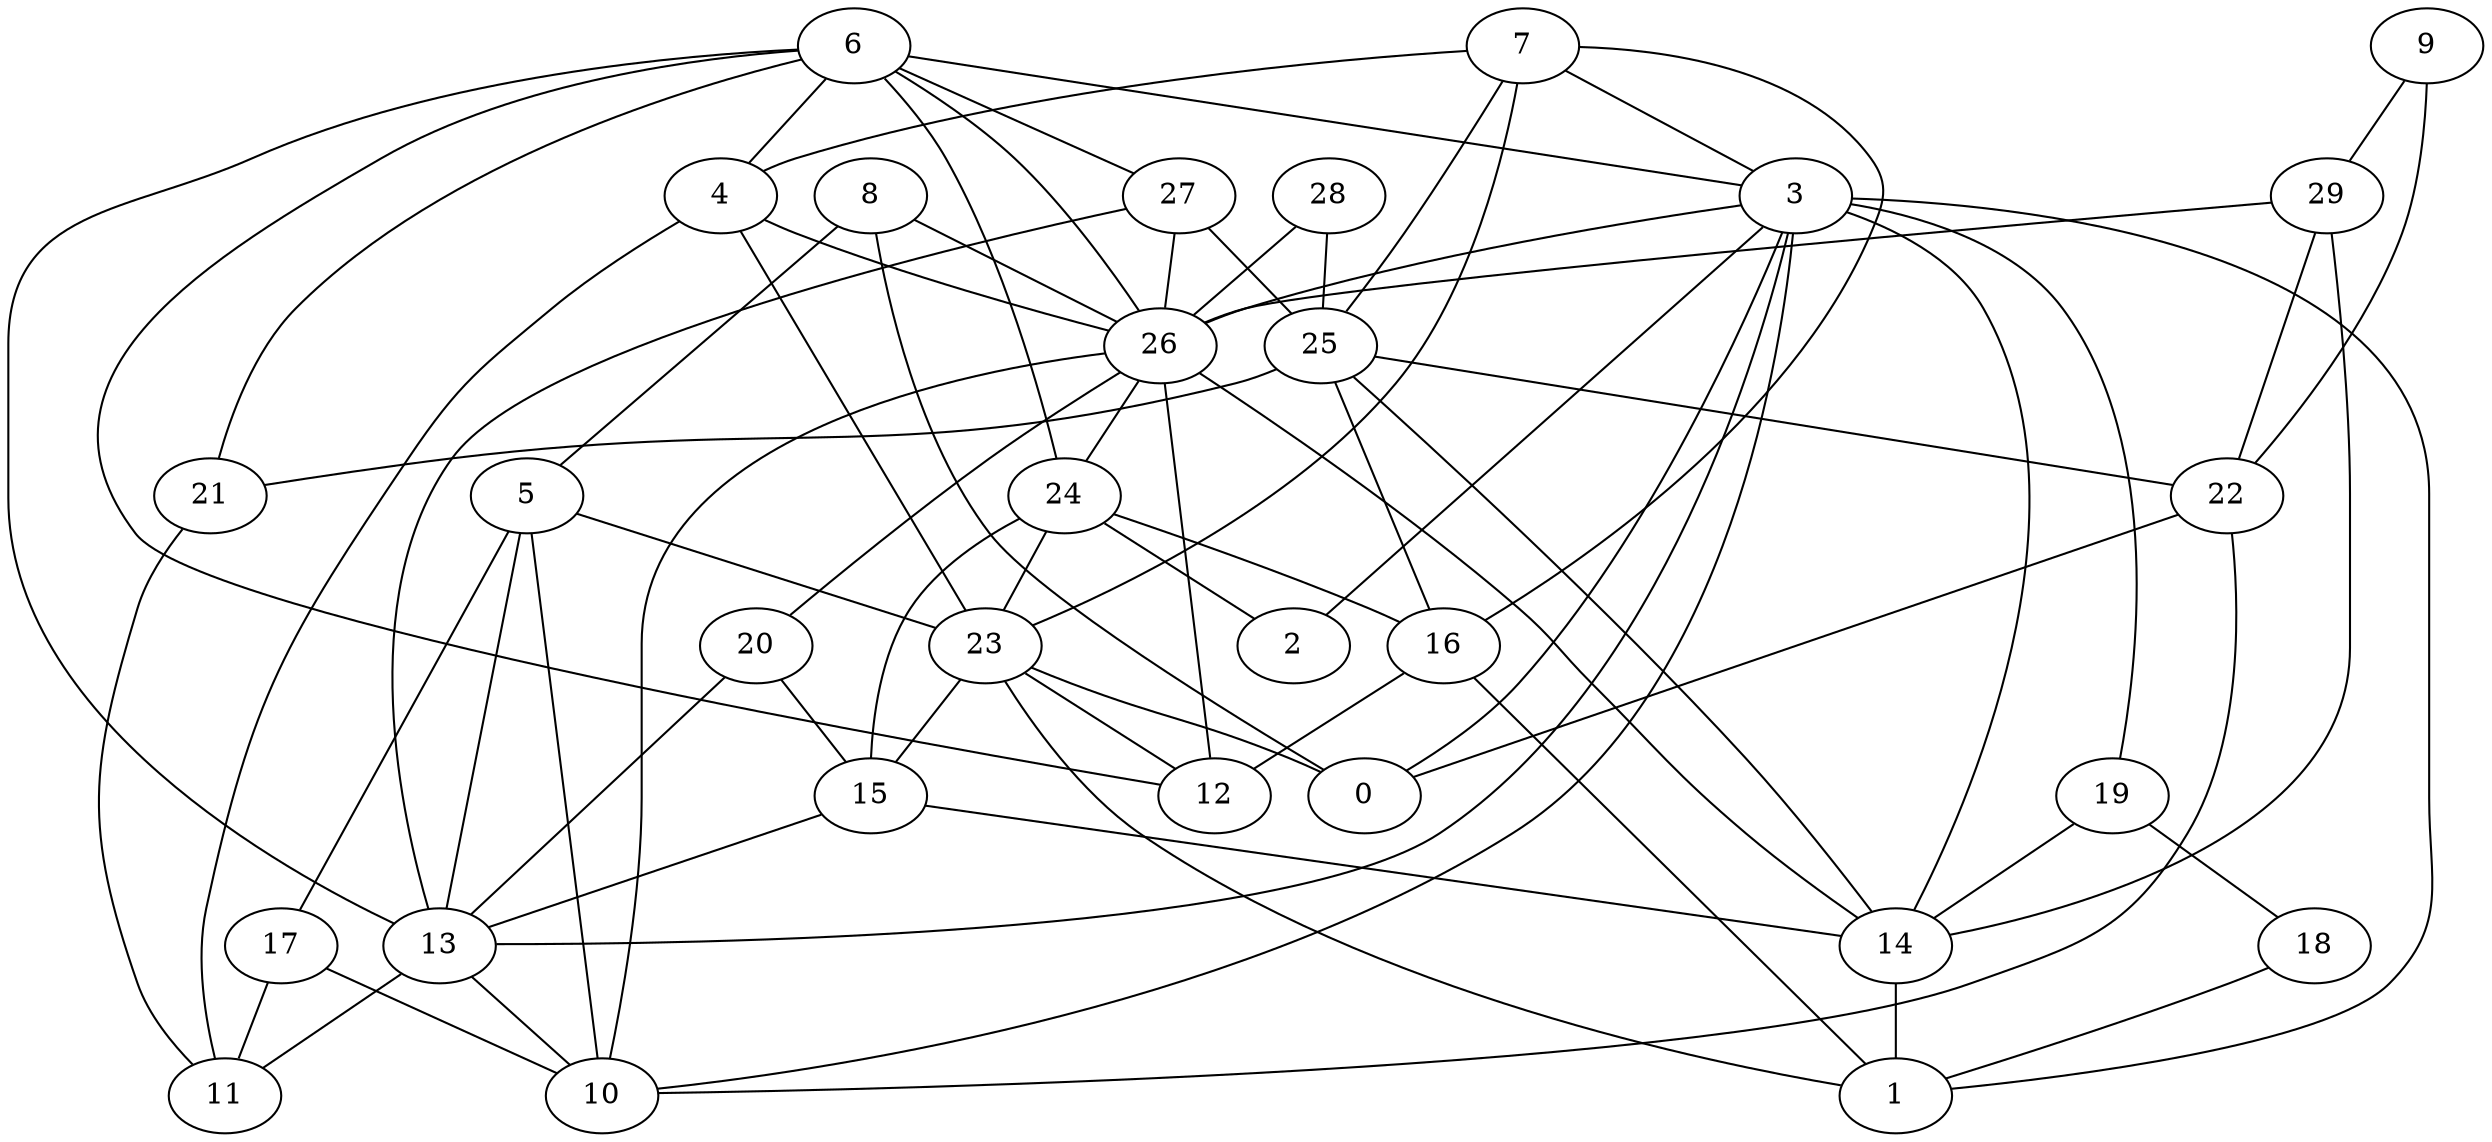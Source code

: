 digraph GG_graph {

subgraph G_graph {
edge [color = black]
"8" -> "0" [dir = none]
"28" -> "26" [dir = none]
"4" -> "11" [dir = none]
"4" -> "23" [dir = none]
"19" -> "18" [dir = none]
"26" -> "24" [dir = none]
"26" -> "10" [dir = none]
"26" -> "14" [dir = none]
"6" -> "26" [dir = none]
"3" -> "2" [dir = none]
"3" -> "19" [dir = none]
"3" -> "0" [dir = none]
"16" -> "12" [dir = none]
"21" -> "11" [dir = none]
"23" -> "1" [dir = none]
"23" -> "12" [dir = none]
"23" -> "0" [dir = none]
"23" -> "15" [dir = none]
"7" -> "3" [dir = none]
"27" -> "26" [dir = none]
"9" -> "22" [dir = none]
"15" -> "14" [dir = none]
"29" -> "22" [dir = none]
"29" -> "14" [dir = none]
"20" -> "15" [dir = none]
"25" -> "14" [dir = none]
"5" -> "17" [dir = none]
"5" -> "13" [dir = none]
"5" -> "23" [dir = none]
"13" -> "10" [dir = none]
"24" -> "15" [dir = none]
"28" -> "25" [dir = none]
"4" -> "26" [dir = none]
"17" -> "11" [dir = none]
"18" -> "1" [dir = none]
"14" -> "1" [dir = none]
"16" -> "1" [dir = none]
"9" -> "29" [dir = none]
"15" -> "13" [dir = none]
"6" -> "24" [dir = none]
"13" -> "11" [dir = none]
"17" -> "10" [dir = none]
"6" -> "21" [dir = none]
"7" -> "4" [dir = none]
"26" -> "20" [dir = none]
"3" -> "13" [dir = none]
"24" -> "2" [dir = none]
"27" -> "25" [dir = none]
"6" -> "12" [dir = none]
"3" -> "26" [dir = none]
"19" -> "14" [dir = none]
"26" -> "12" [dir = none]
"29" -> "26" [dir = none]
"3" -> "14" [dir = none]
"25" -> "22" [dir = none]
"6" -> "27" [dir = none]
"22" -> "10" [dir = none]
"3" -> "10" [dir = none]
"6" -> "13" [dir = none]
"20" -> "13" [dir = none]
"7" -> "25" [dir = none]
"22" -> "0" [dir = none]
"27" -> "13" [dir = none]
"6" -> "3" [dir = none]
"6" -> "4" [dir = none]
"25" -> "21" [dir = none]
"7" -> "16" [dir = none]
"25" -> "16" [dir = none]
"5" -> "10" [dir = none]
"7" -> "23" [dir = none]
"24" -> "16" [dir = none]
"3" -> "1" [dir = none]
"8" -> "26" [dir = none]
"8" -> "5" [dir = none]
"24" -> "23" [dir = none]
}

}
